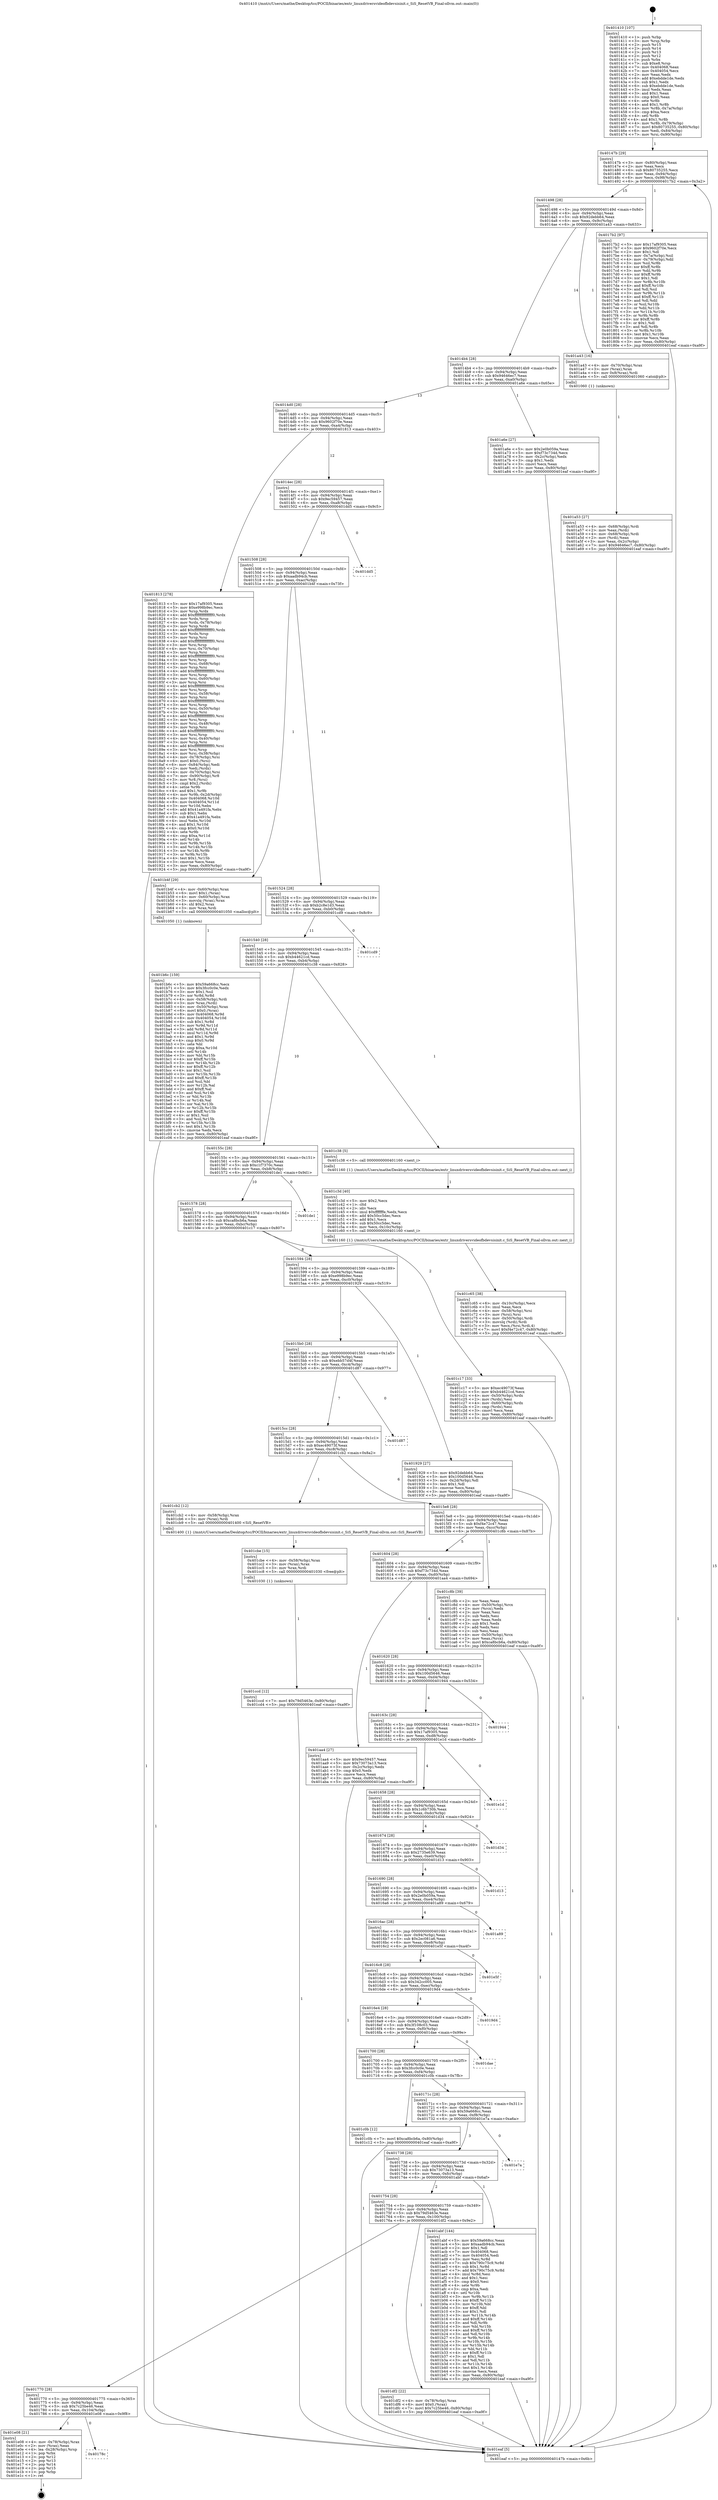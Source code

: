 digraph "0x401410" {
  label = "0x401410 (/mnt/c/Users/mathe/Desktop/tcc/POCII/binaries/extr_linuxdriversvideofbdevsisinit.c_SiS_ResetVB_Final-ollvm.out::main(0))"
  labelloc = "t"
  node[shape=record]

  Entry [label="",width=0.3,height=0.3,shape=circle,fillcolor=black,style=filled]
  "0x40147b" [label="{
     0x40147b [29]\l
     | [instrs]\l
     &nbsp;&nbsp;0x40147b \<+3\>: mov -0x80(%rbp),%eax\l
     &nbsp;&nbsp;0x40147e \<+2\>: mov %eax,%ecx\l
     &nbsp;&nbsp;0x401480 \<+6\>: sub $0x80735255,%ecx\l
     &nbsp;&nbsp;0x401486 \<+6\>: mov %eax,-0x94(%rbp)\l
     &nbsp;&nbsp;0x40148c \<+6\>: mov %ecx,-0x98(%rbp)\l
     &nbsp;&nbsp;0x401492 \<+6\>: je 00000000004017b2 \<main+0x3a2\>\l
  }"]
  "0x4017b2" [label="{
     0x4017b2 [97]\l
     | [instrs]\l
     &nbsp;&nbsp;0x4017b2 \<+5\>: mov $0x17af9305,%eax\l
     &nbsp;&nbsp;0x4017b7 \<+5\>: mov $0x9602f70e,%ecx\l
     &nbsp;&nbsp;0x4017bc \<+2\>: mov $0x1,%dl\l
     &nbsp;&nbsp;0x4017be \<+4\>: mov -0x7a(%rbp),%sil\l
     &nbsp;&nbsp;0x4017c2 \<+4\>: mov -0x79(%rbp),%dil\l
     &nbsp;&nbsp;0x4017c6 \<+3\>: mov %sil,%r8b\l
     &nbsp;&nbsp;0x4017c9 \<+4\>: xor $0xff,%r8b\l
     &nbsp;&nbsp;0x4017cd \<+3\>: mov %dil,%r9b\l
     &nbsp;&nbsp;0x4017d0 \<+4\>: xor $0xff,%r9b\l
     &nbsp;&nbsp;0x4017d4 \<+3\>: xor $0x1,%dl\l
     &nbsp;&nbsp;0x4017d7 \<+3\>: mov %r8b,%r10b\l
     &nbsp;&nbsp;0x4017da \<+4\>: and $0xff,%r10b\l
     &nbsp;&nbsp;0x4017de \<+3\>: and %dl,%sil\l
     &nbsp;&nbsp;0x4017e1 \<+3\>: mov %r9b,%r11b\l
     &nbsp;&nbsp;0x4017e4 \<+4\>: and $0xff,%r11b\l
     &nbsp;&nbsp;0x4017e8 \<+3\>: and %dl,%dil\l
     &nbsp;&nbsp;0x4017eb \<+3\>: or %sil,%r10b\l
     &nbsp;&nbsp;0x4017ee \<+3\>: or %dil,%r11b\l
     &nbsp;&nbsp;0x4017f1 \<+3\>: xor %r11b,%r10b\l
     &nbsp;&nbsp;0x4017f4 \<+3\>: or %r9b,%r8b\l
     &nbsp;&nbsp;0x4017f7 \<+4\>: xor $0xff,%r8b\l
     &nbsp;&nbsp;0x4017fb \<+3\>: or $0x1,%dl\l
     &nbsp;&nbsp;0x4017fe \<+3\>: and %dl,%r8b\l
     &nbsp;&nbsp;0x401801 \<+3\>: or %r8b,%r10b\l
     &nbsp;&nbsp;0x401804 \<+4\>: test $0x1,%r10b\l
     &nbsp;&nbsp;0x401808 \<+3\>: cmovne %ecx,%eax\l
     &nbsp;&nbsp;0x40180b \<+3\>: mov %eax,-0x80(%rbp)\l
     &nbsp;&nbsp;0x40180e \<+5\>: jmp 0000000000401eaf \<main+0xa9f\>\l
  }"]
  "0x401498" [label="{
     0x401498 [28]\l
     | [instrs]\l
     &nbsp;&nbsp;0x401498 \<+5\>: jmp 000000000040149d \<main+0x8d\>\l
     &nbsp;&nbsp;0x40149d \<+6\>: mov -0x94(%rbp),%eax\l
     &nbsp;&nbsp;0x4014a3 \<+5\>: sub $0x92debb64,%eax\l
     &nbsp;&nbsp;0x4014a8 \<+6\>: mov %eax,-0x9c(%rbp)\l
     &nbsp;&nbsp;0x4014ae \<+6\>: je 0000000000401a43 \<main+0x633\>\l
  }"]
  "0x401eaf" [label="{
     0x401eaf [5]\l
     | [instrs]\l
     &nbsp;&nbsp;0x401eaf \<+5\>: jmp 000000000040147b \<main+0x6b\>\l
  }"]
  "0x401410" [label="{
     0x401410 [107]\l
     | [instrs]\l
     &nbsp;&nbsp;0x401410 \<+1\>: push %rbp\l
     &nbsp;&nbsp;0x401411 \<+3\>: mov %rsp,%rbp\l
     &nbsp;&nbsp;0x401414 \<+2\>: push %r15\l
     &nbsp;&nbsp;0x401416 \<+2\>: push %r14\l
     &nbsp;&nbsp;0x401418 \<+2\>: push %r13\l
     &nbsp;&nbsp;0x40141a \<+2\>: push %r12\l
     &nbsp;&nbsp;0x40141c \<+1\>: push %rbx\l
     &nbsp;&nbsp;0x40141d \<+7\>: sub $0xe8,%rsp\l
     &nbsp;&nbsp;0x401424 \<+7\>: mov 0x404068,%eax\l
     &nbsp;&nbsp;0x40142b \<+7\>: mov 0x404054,%ecx\l
     &nbsp;&nbsp;0x401432 \<+2\>: mov %eax,%edx\l
     &nbsp;&nbsp;0x401434 \<+6\>: add $0xebdde1de,%edx\l
     &nbsp;&nbsp;0x40143a \<+3\>: sub $0x1,%edx\l
     &nbsp;&nbsp;0x40143d \<+6\>: sub $0xebdde1de,%edx\l
     &nbsp;&nbsp;0x401443 \<+3\>: imul %edx,%eax\l
     &nbsp;&nbsp;0x401446 \<+3\>: and $0x1,%eax\l
     &nbsp;&nbsp;0x401449 \<+3\>: cmp $0x0,%eax\l
     &nbsp;&nbsp;0x40144c \<+4\>: sete %r8b\l
     &nbsp;&nbsp;0x401450 \<+4\>: and $0x1,%r8b\l
     &nbsp;&nbsp;0x401454 \<+4\>: mov %r8b,-0x7a(%rbp)\l
     &nbsp;&nbsp;0x401458 \<+3\>: cmp $0xa,%ecx\l
     &nbsp;&nbsp;0x40145b \<+4\>: setl %r8b\l
     &nbsp;&nbsp;0x40145f \<+4\>: and $0x1,%r8b\l
     &nbsp;&nbsp;0x401463 \<+4\>: mov %r8b,-0x79(%rbp)\l
     &nbsp;&nbsp;0x401467 \<+7\>: movl $0x80735255,-0x80(%rbp)\l
     &nbsp;&nbsp;0x40146e \<+6\>: mov %edi,-0x84(%rbp)\l
     &nbsp;&nbsp;0x401474 \<+7\>: mov %rsi,-0x90(%rbp)\l
  }"]
  Exit [label="",width=0.3,height=0.3,shape=circle,fillcolor=black,style=filled,peripheries=2]
  "0x401a43" [label="{
     0x401a43 [16]\l
     | [instrs]\l
     &nbsp;&nbsp;0x401a43 \<+4\>: mov -0x70(%rbp),%rax\l
     &nbsp;&nbsp;0x401a47 \<+3\>: mov (%rax),%rax\l
     &nbsp;&nbsp;0x401a4a \<+4\>: mov 0x8(%rax),%rdi\l
     &nbsp;&nbsp;0x401a4e \<+5\>: call 0000000000401060 \<atoi@plt\>\l
     | [calls]\l
     &nbsp;&nbsp;0x401060 \{1\} (unknown)\l
  }"]
  "0x4014b4" [label="{
     0x4014b4 [28]\l
     | [instrs]\l
     &nbsp;&nbsp;0x4014b4 \<+5\>: jmp 00000000004014b9 \<main+0xa9\>\l
     &nbsp;&nbsp;0x4014b9 \<+6\>: mov -0x94(%rbp),%eax\l
     &nbsp;&nbsp;0x4014bf \<+5\>: sub $0x94646ec7,%eax\l
     &nbsp;&nbsp;0x4014c4 \<+6\>: mov %eax,-0xa0(%rbp)\l
     &nbsp;&nbsp;0x4014ca \<+6\>: je 0000000000401a6e \<main+0x65e\>\l
  }"]
  "0x40178c" [label="{
     0x40178c\l
  }", style=dashed]
  "0x401a6e" [label="{
     0x401a6e [27]\l
     | [instrs]\l
     &nbsp;&nbsp;0x401a6e \<+5\>: mov $0x2e0b059a,%eax\l
     &nbsp;&nbsp;0x401a73 \<+5\>: mov $0xf73c734d,%ecx\l
     &nbsp;&nbsp;0x401a78 \<+3\>: mov -0x2c(%rbp),%edx\l
     &nbsp;&nbsp;0x401a7b \<+3\>: cmp $0x1,%edx\l
     &nbsp;&nbsp;0x401a7e \<+3\>: cmovl %ecx,%eax\l
     &nbsp;&nbsp;0x401a81 \<+3\>: mov %eax,-0x80(%rbp)\l
     &nbsp;&nbsp;0x401a84 \<+5\>: jmp 0000000000401eaf \<main+0xa9f\>\l
  }"]
  "0x4014d0" [label="{
     0x4014d0 [28]\l
     | [instrs]\l
     &nbsp;&nbsp;0x4014d0 \<+5\>: jmp 00000000004014d5 \<main+0xc5\>\l
     &nbsp;&nbsp;0x4014d5 \<+6\>: mov -0x94(%rbp),%eax\l
     &nbsp;&nbsp;0x4014db \<+5\>: sub $0x9602f70e,%eax\l
     &nbsp;&nbsp;0x4014e0 \<+6\>: mov %eax,-0xa4(%rbp)\l
     &nbsp;&nbsp;0x4014e6 \<+6\>: je 0000000000401813 \<main+0x403\>\l
  }"]
  "0x401e08" [label="{
     0x401e08 [21]\l
     | [instrs]\l
     &nbsp;&nbsp;0x401e08 \<+4\>: mov -0x78(%rbp),%rax\l
     &nbsp;&nbsp;0x401e0c \<+2\>: mov (%rax),%eax\l
     &nbsp;&nbsp;0x401e0e \<+4\>: lea -0x28(%rbp),%rsp\l
     &nbsp;&nbsp;0x401e12 \<+1\>: pop %rbx\l
     &nbsp;&nbsp;0x401e13 \<+2\>: pop %r12\l
     &nbsp;&nbsp;0x401e15 \<+2\>: pop %r13\l
     &nbsp;&nbsp;0x401e17 \<+2\>: pop %r14\l
     &nbsp;&nbsp;0x401e19 \<+2\>: pop %r15\l
     &nbsp;&nbsp;0x401e1b \<+1\>: pop %rbp\l
     &nbsp;&nbsp;0x401e1c \<+1\>: ret\l
  }"]
  "0x401813" [label="{
     0x401813 [278]\l
     | [instrs]\l
     &nbsp;&nbsp;0x401813 \<+5\>: mov $0x17af9305,%eax\l
     &nbsp;&nbsp;0x401818 \<+5\>: mov $0xe998b9ec,%ecx\l
     &nbsp;&nbsp;0x40181d \<+3\>: mov %rsp,%rdx\l
     &nbsp;&nbsp;0x401820 \<+4\>: add $0xfffffffffffffff0,%rdx\l
     &nbsp;&nbsp;0x401824 \<+3\>: mov %rdx,%rsp\l
     &nbsp;&nbsp;0x401827 \<+4\>: mov %rdx,-0x78(%rbp)\l
     &nbsp;&nbsp;0x40182b \<+3\>: mov %rsp,%rdx\l
     &nbsp;&nbsp;0x40182e \<+4\>: add $0xfffffffffffffff0,%rdx\l
     &nbsp;&nbsp;0x401832 \<+3\>: mov %rdx,%rsp\l
     &nbsp;&nbsp;0x401835 \<+3\>: mov %rsp,%rsi\l
     &nbsp;&nbsp;0x401838 \<+4\>: add $0xfffffffffffffff0,%rsi\l
     &nbsp;&nbsp;0x40183c \<+3\>: mov %rsi,%rsp\l
     &nbsp;&nbsp;0x40183f \<+4\>: mov %rsi,-0x70(%rbp)\l
     &nbsp;&nbsp;0x401843 \<+3\>: mov %rsp,%rsi\l
     &nbsp;&nbsp;0x401846 \<+4\>: add $0xfffffffffffffff0,%rsi\l
     &nbsp;&nbsp;0x40184a \<+3\>: mov %rsi,%rsp\l
     &nbsp;&nbsp;0x40184d \<+4\>: mov %rsi,-0x68(%rbp)\l
     &nbsp;&nbsp;0x401851 \<+3\>: mov %rsp,%rsi\l
     &nbsp;&nbsp;0x401854 \<+4\>: add $0xfffffffffffffff0,%rsi\l
     &nbsp;&nbsp;0x401858 \<+3\>: mov %rsi,%rsp\l
     &nbsp;&nbsp;0x40185b \<+4\>: mov %rsi,-0x60(%rbp)\l
     &nbsp;&nbsp;0x40185f \<+3\>: mov %rsp,%rsi\l
     &nbsp;&nbsp;0x401862 \<+4\>: add $0xfffffffffffffff0,%rsi\l
     &nbsp;&nbsp;0x401866 \<+3\>: mov %rsi,%rsp\l
     &nbsp;&nbsp;0x401869 \<+4\>: mov %rsi,-0x58(%rbp)\l
     &nbsp;&nbsp;0x40186d \<+3\>: mov %rsp,%rsi\l
     &nbsp;&nbsp;0x401870 \<+4\>: add $0xfffffffffffffff0,%rsi\l
     &nbsp;&nbsp;0x401874 \<+3\>: mov %rsi,%rsp\l
     &nbsp;&nbsp;0x401877 \<+4\>: mov %rsi,-0x50(%rbp)\l
     &nbsp;&nbsp;0x40187b \<+3\>: mov %rsp,%rsi\l
     &nbsp;&nbsp;0x40187e \<+4\>: add $0xfffffffffffffff0,%rsi\l
     &nbsp;&nbsp;0x401882 \<+3\>: mov %rsi,%rsp\l
     &nbsp;&nbsp;0x401885 \<+4\>: mov %rsi,-0x48(%rbp)\l
     &nbsp;&nbsp;0x401889 \<+3\>: mov %rsp,%rsi\l
     &nbsp;&nbsp;0x40188c \<+4\>: add $0xfffffffffffffff0,%rsi\l
     &nbsp;&nbsp;0x401890 \<+3\>: mov %rsi,%rsp\l
     &nbsp;&nbsp;0x401893 \<+4\>: mov %rsi,-0x40(%rbp)\l
     &nbsp;&nbsp;0x401897 \<+3\>: mov %rsp,%rsi\l
     &nbsp;&nbsp;0x40189a \<+4\>: add $0xfffffffffffffff0,%rsi\l
     &nbsp;&nbsp;0x40189e \<+3\>: mov %rsi,%rsp\l
     &nbsp;&nbsp;0x4018a1 \<+4\>: mov %rsi,-0x38(%rbp)\l
     &nbsp;&nbsp;0x4018a5 \<+4\>: mov -0x78(%rbp),%rsi\l
     &nbsp;&nbsp;0x4018a9 \<+6\>: movl $0x0,(%rsi)\l
     &nbsp;&nbsp;0x4018af \<+6\>: mov -0x84(%rbp),%edi\l
     &nbsp;&nbsp;0x4018b5 \<+2\>: mov %edi,(%rdx)\l
     &nbsp;&nbsp;0x4018b7 \<+4\>: mov -0x70(%rbp),%rsi\l
     &nbsp;&nbsp;0x4018bb \<+7\>: mov -0x90(%rbp),%r8\l
     &nbsp;&nbsp;0x4018c2 \<+3\>: mov %r8,(%rsi)\l
     &nbsp;&nbsp;0x4018c5 \<+3\>: cmpl $0x2,(%rdx)\l
     &nbsp;&nbsp;0x4018c8 \<+4\>: setne %r9b\l
     &nbsp;&nbsp;0x4018cc \<+4\>: and $0x1,%r9b\l
     &nbsp;&nbsp;0x4018d0 \<+4\>: mov %r9b,-0x2d(%rbp)\l
     &nbsp;&nbsp;0x4018d4 \<+8\>: mov 0x404068,%r10d\l
     &nbsp;&nbsp;0x4018dc \<+8\>: mov 0x404054,%r11d\l
     &nbsp;&nbsp;0x4018e4 \<+3\>: mov %r10d,%ebx\l
     &nbsp;&nbsp;0x4018e7 \<+6\>: add $0x41a491fa,%ebx\l
     &nbsp;&nbsp;0x4018ed \<+3\>: sub $0x1,%ebx\l
     &nbsp;&nbsp;0x4018f0 \<+6\>: sub $0x41a491fa,%ebx\l
     &nbsp;&nbsp;0x4018f6 \<+4\>: imul %ebx,%r10d\l
     &nbsp;&nbsp;0x4018fa \<+4\>: and $0x1,%r10d\l
     &nbsp;&nbsp;0x4018fe \<+4\>: cmp $0x0,%r10d\l
     &nbsp;&nbsp;0x401902 \<+4\>: sete %r9b\l
     &nbsp;&nbsp;0x401906 \<+4\>: cmp $0xa,%r11d\l
     &nbsp;&nbsp;0x40190a \<+4\>: setl %r14b\l
     &nbsp;&nbsp;0x40190e \<+3\>: mov %r9b,%r15b\l
     &nbsp;&nbsp;0x401911 \<+3\>: and %r14b,%r15b\l
     &nbsp;&nbsp;0x401914 \<+3\>: xor %r14b,%r9b\l
     &nbsp;&nbsp;0x401917 \<+3\>: or %r9b,%r15b\l
     &nbsp;&nbsp;0x40191a \<+4\>: test $0x1,%r15b\l
     &nbsp;&nbsp;0x40191e \<+3\>: cmovne %ecx,%eax\l
     &nbsp;&nbsp;0x401921 \<+3\>: mov %eax,-0x80(%rbp)\l
     &nbsp;&nbsp;0x401924 \<+5\>: jmp 0000000000401eaf \<main+0xa9f\>\l
  }"]
  "0x4014ec" [label="{
     0x4014ec [28]\l
     | [instrs]\l
     &nbsp;&nbsp;0x4014ec \<+5\>: jmp 00000000004014f1 \<main+0xe1\>\l
     &nbsp;&nbsp;0x4014f1 \<+6\>: mov -0x94(%rbp),%eax\l
     &nbsp;&nbsp;0x4014f7 \<+5\>: sub $0x9ec59457,%eax\l
     &nbsp;&nbsp;0x4014fc \<+6\>: mov %eax,-0xa8(%rbp)\l
     &nbsp;&nbsp;0x401502 \<+6\>: je 0000000000401dd5 \<main+0x9c5\>\l
  }"]
  "0x401770" [label="{
     0x401770 [28]\l
     | [instrs]\l
     &nbsp;&nbsp;0x401770 \<+5\>: jmp 0000000000401775 \<main+0x365\>\l
     &nbsp;&nbsp;0x401775 \<+6\>: mov -0x94(%rbp),%eax\l
     &nbsp;&nbsp;0x40177b \<+5\>: sub $0x7c25be46,%eax\l
     &nbsp;&nbsp;0x401780 \<+6\>: mov %eax,-0x104(%rbp)\l
     &nbsp;&nbsp;0x401786 \<+6\>: je 0000000000401e08 \<main+0x9f8\>\l
  }"]
  "0x401df2" [label="{
     0x401df2 [22]\l
     | [instrs]\l
     &nbsp;&nbsp;0x401df2 \<+4\>: mov -0x78(%rbp),%rax\l
     &nbsp;&nbsp;0x401df6 \<+6\>: movl $0x0,(%rax)\l
     &nbsp;&nbsp;0x401dfc \<+7\>: movl $0x7c25be46,-0x80(%rbp)\l
     &nbsp;&nbsp;0x401e03 \<+5\>: jmp 0000000000401eaf \<main+0xa9f\>\l
  }"]
  "0x401dd5" [label="{
     0x401dd5\l
  }", style=dashed]
  "0x401508" [label="{
     0x401508 [28]\l
     | [instrs]\l
     &nbsp;&nbsp;0x401508 \<+5\>: jmp 000000000040150d \<main+0xfd\>\l
     &nbsp;&nbsp;0x40150d \<+6\>: mov -0x94(%rbp),%eax\l
     &nbsp;&nbsp;0x401513 \<+5\>: sub $0xaadb94cb,%eax\l
     &nbsp;&nbsp;0x401518 \<+6\>: mov %eax,-0xac(%rbp)\l
     &nbsp;&nbsp;0x40151e \<+6\>: je 0000000000401b4f \<main+0x73f\>\l
  }"]
  "0x401ccd" [label="{
     0x401ccd [12]\l
     | [instrs]\l
     &nbsp;&nbsp;0x401ccd \<+7\>: movl $0x79d5463e,-0x80(%rbp)\l
     &nbsp;&nbsp;0x401cd4 \<+5\>: jmp 0000000000401eaf \<main+0xa9f\>\l
  }"]
  "0x401b4f" [label="{
     0x401b4f [29]\l
     | [instrs]\l
     &nbsp;&nbsp;0x401b4f \<+4\>: mov -0x60(%rbp),%rax\l
     &nbsp;&nbsp;0x401b53 \<+6\>: movl $0x1,(%rax)\l
     &nbsp;&nbsp;0x401b59 \<+4\>: mov -0x60(%rbp),%rax\l
     &nbsp;&nbsp;0x401b5d \<+3\>: movslq (%rax),%rax\l
     &nbsp;&nbsp;0x401b60 \<+4\>: shl $0x2,%rax\l
     &nbsp;&nbsp;0x401b64 \<+3\>: mov %rax,%rdi\l
     &nbsp;&nbsp;0x401b67 \<+5\>: call 0000000000401050 \<malloc@plt\>\l
     | [calls]\l
     &nbsp;&nbsp;0x401050 \{1\} (unknown)\l
  }"]
  "0x401524" [label="{
     0x401524 [28]\l
     | [instrs]\l
     &nbsp;&nbsp;0x401524 \<+5\>: jmp 0000000000401529 \<main+0x119\>\l
     &nbsp;&nbsp;0x401529 \<+6\>: mov -0x94(%rbp),%eax\l
     &nbsp;&nbsp;0x40152f \<+5\>: sub $0xb2c8e1d3,%eax\l
     &nbsp;&nbsp;0x401534 \<+6\>: mov %eax,-0xb0(%rbp)\l
     &nbsp;&nbsp;0x40153a \<+6\>: je 0000000000401cd9 \<main+0x8c9\>\l
  }"]
  "0x401cbe" [label="{
     0x401cbe [15]\l
     | [instrs]\l
     &nbsp;&nbsp;0x401cbe \<+4\>: mov -0x58(%rbp),%rax\l
     &nbsp;&nbsp;0x401cc2 \<+3\>: mov (%rax),%rax\l
     &nbsp;&nbsp;0x401cc5 \<+3\>: mov %rax,%rdi\l
     &nbsp;&nbsp;0x401cc8 \<+5\>: call 0000000000401030 \<free@plt\>\l
     | [calls]\l
     &nbsp;&nbsp;0x401030 \{1\} (unknown)\l
  }"]
  "0x401cd9" [label="{
     0x401cd9\l
  }", style=dashed]
  "0x401540" [label="{
     0x401540 [28]\l
     | [instrs]\l
     &nbsp;&nbsp;0x401540 \<+5\>: jmp 0000000000401545 \<main+0x135\>\l
     &nbsp;&nbsp;0x401545 \<+6\>: mov -0x94(%rbp),%eax\l
     &nbsp;&nbsp;0x40154b \<+5\>: sub $0xb44621cd,%eax\l
     &nbsp;&nbsp;0x401550 \<+6\>: mov %eax,-0xb4(%rbp)\l
     &nbsp;&nbsp;0x401556 \<+6\>: je 0000000000401c38 \<main+0x828\>\l
  }"]
  "0x401c65" [label="{
     0x401c65 [38]\l
     | [instrs]\l
     &nbsp;&nbsp;0x401c65 \<+6\>: mov -0x10c(%rbp),%ecx\l
     &nbsp;&nbsp;0x401c6b \<+3\>: imul %eax,%ecx\l
     &nbsp;&nbsp;0x401c6e \<+4\>: mov -0x58(%rbp),%rsi\l
     &nbsp;&nbsp;0x401c72 \<+3\>: mov (%rsi),%rsi\l
     &nbsp;&nbsp;0x401c75 \<+4\>: mov -0x50(%rbp),%rdi\l
     &nbsp;&nbsp;0x401c79 \<+3\>: movslq (%rdi),%rdi\l
     &nbsp;&nbsp;0x401c7c \<+3\>: mov %ecx,(%rsi,%rdi,4)\l
     &nbsp;&nbsp;0x401c7f \<+7\>: movl $0xf4e72c47,-0x80(%rbp)\l
     &nbsp;&nbsp;0x401c86 \<+5\>: jmp 0000000000401eaf \<main+0xa9f\>\l
  }"]
  "0x401c38" [label="{
     0x401c38 [5]\l
     | [instrs]\l
     &nbsp;&nbsp;0x401c38 \<+5\>: call 0000000000401160 \<next_i\>\l
     | [calls]\l
     &nbsp;&nbsp;0x401160 \{1\} (/mnt/c/Users/mathe/Desktop/tcc/POCII/binaries/extr_linuxdriversvideofbdevsisinit.c_SiS_ResetVB_Final-ollvm.out::next_i)\l
  }"]
  "0x40155c" [label="{
     0x40155c [28]\l
     | [instrs]\l
     &nbsp;&nbsp;0x40155c \<+5\>: jmp 0000000000401561 \<main+0x151\>\l
     &nbsp;&nbsp;0x401561 \<+6\>: mov -0x94(%rbp),%eax\l
     &nbsp;&nbsp;0x401567 \<+5\>: sub $0xc1f7370c,%eax\l
     &nbsp;&nbsp;0x40156c \<+6\>: mov %eax,-0xb8(%rbp)\l
     &nbsp;&nbsp;0x401572 \<+6\>: je 0000000000401de1 \<main+0x9d1\>\l
  }"]
  "0x401c3d" [label="{
     0x401c3d [40]\l
     | [instrs]\l
     &nbsp;&nbsp;0x401c3d \<+5\>: mov $0x2,%ecx\l
     &nbsp;&nbsp;0x401c42 \<+1\>: cltd\l
     &nbsp;&nbsp;0x401c43 \<+2\>: idiv %ecx\l
     &nbsp;&nbsp;0x401c45 \<+6\>: imul $0xfffffffe,%edx,%ecx\l
     &nbsp;&nbsp;0x401c4b \<+6\>: add $0x50cc5dec,%ecx\l
     &nbsp;&nbsp;0x401c51 \<+3\>: add $0x1,%ecx\l
     &nbsp;&nbsp;0x401c54 \<+6\>: sub $0x50cc5dec,%ecx\l
     &nbsp;&nbsp;0x401c5a \<+6\>: mov %ecx,-0x10c(%rbp)\l
     &nbsp;&nbsp;0x401c60 \<+5\>: call 0000000000401160 \<next_i\>\l
     | [calls]\l
     &nbsp;&nbsp;0x401160 \{1\} (/mnt/c/Users/mathe/Desktop/tcc/POCII/binaries/extr_linuxdriversvideofbdevsisinit.c_SiS_ResetVB_Final-ollvm.out::next_i)\l
  }"]
  "0x401de1" [label="{
     0x401de1\l
  }", style=dashed]
  "0x401578" [label="{
     0x401578 [28]\l
     | [instrs]\l
     &nbsp;&nbsp;0x401578 \<+5\>: jmp 000000000040157d \<main+0x16d\>\l
     &nbsp;&nbsp;0x40157d \<+6\>: mov -0x94(%rbp),%eax\l
     &nbsp;&nbsp;0x401583 \<+5\>: sub $0xca8bcb6a,%eax\l
     &nbsp;&nbsp;0x401588 \<+6\>: mov %eax,-0xbc(%rbp)\l
     &nbsp;&nbsp;0x40158e \<+6\>: je 0000000000401c17 \<main+0x807\>\l
  }"]
  "0x401b6c" [label="{
     0x401b6c [159]\l
     | [instrs]\l
     &nbsp;&nbsp;0x401b6c \<+5\>: mov $0x59a668cc,%ecx\l
     &nbsp;&nbsp;0x401b71 \<+5\>: mov $0x3fcc0c0e,%edx\l
     &nbsp;&nbsp;0x401b76 \<+3\>: mov $0x1,%sil\l
     &nbsp;&nbsp;0x401b79 \<+3\>: xor %r8d,%r8d\l
     &nbsp;&nbsp;0x401b7c \<+4\>: mov -0x58(%rbp),%rdi\l
     &nbsp;&nbsp;0x401b80 \<+3\>: mov %rax,(%rdi)\l
     &nbsp;&nbsp;0x401b83 \<+4\>: mov -0x50(%rbp),%rax\l
     &nbsp;&nbsp;0x401b87 \<+6\>: movl $0x0,(%rax)\l
     &nbsp;&nbsp;0x401b8d \<+8\>: mov 0x404068,%r9d\l
     &nbsp;&nbsp;0x401b95 \<+8\>: mov 0x404054,%r10d\l
     &nbsp;&nbsp;0x401b9d \<+4\>: sub $0x1,%r8d\l
     &nbsp;&nbsp;0x401ba1 \<+3\>: mov %r9d,%r11d\l
     &nbsp;&nbsp;0x401ba4 \<+3\>: add %r8d,%r11d\l
     &nbsp;&nbsp;0x401ba7 \<+4\>: imul %r11d,%r9d\l
     &nbsp;&nbsp;0x401bab \<+4\>: and $0x1,%r9d\l
     &nbsp;&nbsp;0x401baf \<+4\>: cmp $0x0,%r9d\l
     &nbsp;&nbsp;0x401bb3 \<+3\>: sete %bl\l
     &nbsp;&nbsp;0x401bb6 \<+4\>: cmp $0xa,%r10d\l
     &nbsp;&nbsp;0x401bba \<+4\>: setl %r14b\l
     &nbsp;&nbsp;0x401bbe \<+3\>: mov %bl,%r15b\l
     &nbsp;&nbsp;0x401bc1 \<+4\>: xor $0xff,%r15b\l
     &nbsp;&nbsp;0x401bc5 \<+3\>: mov %r14b,%r12b\l
     &nbsp;&nbsp;0x401bc8 \<+4\>: xor $0xff,%r12b\l
     &nbsp;&nbsp;0x401bcc \<+4\>: xor $0x1,%sil\l
     &nbsp;&nbsp;0x401bd0 \<+3\>: mov %r15b,%r13b\l
     &nbsp;&nbsp;0x401bd3 \<+4\>: and $0xff,%r13b\l
     &nbsp;&nbsp;0x401bd7 \<+3\>: and %sil,%bl\l
     &nbsp;&nbsp;0x401bda \<+3\>: mov %r12b,%al\l
     &nbsp;&nbsp;0x401bdd \<+2\>: and $0xff,%al\l
     &nbsp;&nbsp;0x401bdf \<+3\>: and %sil,%r14b\l
     &nbsp;&nbsp;0x401be2 \<+3\>: or %bl,%r13b\l
     &nbsp;&nbsp;0x401be5 \<+3\>: or %r14b,%al\l
     &nbsp;&nbsp;0x401be8 \<+3\>: xor %al,%r13b\l
     &nbsp;&nbsp;0x401beb \<+3\>: or %r12b,%r15b\l
     &nbsp;&nbsp;0x401bee \<+4\>: xor $0xff,%r15b\l
     &nbsp;&nbsp;0x401bf2 \<+4\>: or $0x1,%sil\l
     &nbsp;&nbsp;0x401bf6 \<+3\>: and %sil,%r15b\l
     &nbsp;&nbsp;0x401bf9 \<+3\>: or %r15b,%r13b\l
     &nbsp;&nbsp;0x401bfc \<+4\>: test $0x1,%r13b\l
     &nbsp;&nbsp;0x401c00 \<+3\>: cmovne %edx,%ecx\l
     &nbsp;&nbsp;0x401c03 \<+3\>: mov %ecx,-0x80(%rbp)\l
     &nbsp;&nbsp;0x401c06 \<+5\>: jmp 0000000000401eaf \<main+0xa9f\>\l
  }"]
  "0x401c17" [label="{
     0x401c17 [33]\l
     | [instrs]\l
     &nbsp;&nbsp;0x401c17 \<+5\>: mov $0xec49073f,%eax\l
     &nbsp;&nbsp;0x401c1c \<+5\>: mov $0xb44621cd,%ecx\l
     &nbsp;&nbsp;0x401c21 \<+4\>: mov -0x50(%rbp),%rdx\l
     &nbsp;&nbsp;0x401c25 \<+2\>: mov (%rdx),%esi\l
     &nbsp;&nbsp;0x401c27 \<+4\>: mov -0x60(%rbp),%rdx\l
     &nbsp;&nbsp;0x401c2b \<+2\>: cmp (%rdx),%esi\l
     &nbsp;&nbsp;0x401c2d \<+3\>: cmovl %ecx,%eax\l
     &nbsp;&nbsp;0x401c30 \<+3\>: mov %eax,-0x80(%rbp)\l
     &nbsp;&nbsp;0x401c33 \<+5\>: jmp 0000000000401eaf \<main+0xa9f\>\l
  }"]
  "0x401594" [label="{
     0x401594 [28]\l
     | [instrs]\l
     &nbsp;&nbsp;0x401594 \<+5\>: jmp 0000000000401599 \<main+0x189\>\l
     &nbsp;&nbsp;0x401599 \<+6\>: mov -0x94(%rbp),%eax\l
     &nbsp;&nbsp;0x40159f \<+5\>: sub $0xe998b9ec,%eax\l
     &nbsp;&nbsp;0x4015a4 \<+6\>: mov %eax,-0xc0(%rbp)\l
     &nbsp;&nbsp;0x4015aa \<+6\>: je 0000000000401929 \<main+0x519\>\l
  }"]
  "0x401754" [label="{
     0x401754 [28]\l
     | [instrs]\l
     &nbsp;&nbsp;0x401754 \<+5\>: jmp 0000000000401759 \<main+0x349\>\l
     &nbsp;&nbsp;0x401759 \<+6\>: mov -0x94(%rbp),%eax\l
     &nbsp;&nbsp;0x40175f \<+5\>: sub $0x79d5463e,%eax\l
     &nbsp;&nbsp;0x401764 \<+6\>: mov %eax,-0x100(%rbp)\l
     &nbsp;&nbsp;0x40176a \<+6\>: je 0000000000401df2 \<main+0x9e2\>\l
  }"]
  "0x401929" [label="{
     0x401929 [27]\l
     | [instrs]\l
     &nbsp;&nbsp;0x401929 \<+5\>: mov $0x92debb64,%eax\l
     &nbsp;&nbsp;0x40192e \<+5\>: mov $0x100d5646,%ecx\l
     &nbsp;&nbsp;0x401933 \<+3\>: mov -0x2d(%rbp),%dl\l
     &nbsp;&nbsp;0x401936 \<+3\>: test $0x1,%dl\l
     &nbsp;&nbsp;0x401939 \<+3\>: cmovne %ecx,%eax\l
     &nbsp;&nbsp;0x40193c \<+3\>: mov %eax,-0x80(%rbp)\l
     &nbsp;&nbsp;0x40193f \<+5\>: jmp 0000000000401eaf \<main+0xa9f\>\l
  }"]
  "0x4015b0" [label="{
     0x4015b0 [28]\l
     | [instrs]\l
     &nbsp;&nbsp;0x4015b0 \<+5\>: jmp 00000000004015b5 \<main+0x1a5\>\l
     &nbsp;&nbsp;0x4015b5 \<+6\>: mov -0x94(%rbp),%eax\l
     &nbsp;&nbsp;0x4015bb \<+5\>: sub $0xebb57d4f,%eax\l
     &nbsp;&nbsp;0x4015c0 \<+6\>: mov %eax,-0xc4(%rbp)\l
     &nbsp;&nbsp;0x4015c6 \<+6\>: je 0000000000401d87 \<main+0x977\>\l
  }"]
  "0x401a53" [label="{
     0x401a53 [27]\l
     | [instrs]\l
     &nbsp;&nbsp;0x401a53 \<+4\>: mov -0x68(%rbp),%rdi\l
     &nbsp;&nbsp;0x401a57 \<+2\>: mov %eax,(%rdi)\l
     &nbsp;&nbsp;0x401a59 \<+4\>: mov -0x68(%rbp),%rdi\l
     &nbsp;&nbsp;0x401a5d \<+2\>: mov (%rdi),%eax\l
     &nbsp;&nbsp;0x401a5f \<+3\>: mov %eax,-0x2c(%rbp)\l
     &nbsp;&nbsp;0x401a62 \<+7\>: movl $0x94646ec7,-0x80(%rbp)\l
     &nbsp;&nbsp;0x401a69 \<+5\>: jmp 0000000000401eaf \<main+0xa9f\>\l
  }"]
  "0x401abf" [label="{
     0x401abf [144]\l
     | [instrs]\l
     &nbsp;&nbsp;0x401abf \<+5\>: mov $0x59a668cc,%eax\l
     &nbsp;&nbsp;0x401ac4 \<+5\>: mov $0xaadb94cb,%ecx\l
     &nbsp;&nbsp;0x401ac9 \<+2\>: mov $0x1,%dl\l
     &nbsp;&nbsp;0x401acb \<+7\>: mov 0x404068,%esi\l
     &nbsp;&nbsp;0x401ad2 \<+7\>: mov 0x404054,%edi\l
     &nbsp;&nbsp;0x401ad9 \<+3\>: mov %esi,%r8d\l
     &nbsp;&nbsp;0x401adc \<+7\>: sub $0x790c75c9,%r8d\l
     &nbsp;&nbsp;0x401ae3 \<+4\>: sub $0x1,%r8d\l
     &nbsp;&nbsp;0x401ae7 \<+7\>: add $0x790c75c9,%r8d\l
     &nbsp;&nbsp;0x401aee \<+4\>: imul %r8d,%esi\l
     &nbsp;&nbsp;0x401af2 \<+3\>: and $0x1,%esi\l
     &nbsp;&nbsp;0x401af5 \<+3\>: cmp $0x0,%esi\l
     &nbsp;&nbsp;0x401af8 \<+4\>: sete %r9b\l
     &nbsp;&nbsp;0x401afc \<+3\>: cmp $0xa,%edi\l
     &nbsp;&nbsp;0x401aff \<+4\>: setl %r10b\l
     &nbsp;&nbsp;0x401b03 \<+3\>: mov %r9b,%r11b\l
     &nbsp;&nbsp;0x401b06 \<+4\>: xor $0xff,%r11b\l
     &nbsp;&nbsp;0x401b0a \<+3\>: mov %r10b,%bl\l
     &nbsp;&nbsp;0x401b0d \<+3\>: xor $0xff,%bl\l
     &nbsp;&nbsp;0x401b10 \<+3\>: xor $0x1,%dl\l
     &nbsp;&nbsp;0x401b13 \<+3\>: mov %r11b,%r14b\l
     &nbsp;&nbsp;0x401b16 \<+4\>: and $0xff,%r14b\l
     &nbsp;&nbsp;0x401b1a \<+3\>: and %dl,%r9b\l
     &nbsp;&nbsp;0x401b1d \<+3\>: mov %bl,%r15b\l
     &nbsp;&nbsp;0x401b20 \<+4\>: and $0xff,%r15b\l
     &nbsp;&nbsp;0x401b24 \<+3\>: and %dl,%r10b\l
     &nbsp;&nbsp;0x401b27 \<+3\>: or %r9b,%r14b\l
     &nbsp;&nbsp;0x401b2a \<+3\>: or %r10b,%r15b\l
     &nbsp;&nbsp;0x401b2d \<+3\>: xor %r15b,%r14b\l
     &nbsp;&nbsp;0x401b30 \<+3\>: or %bl,%r11b\l
     &nbsp;&nbsp;0x401b33 \<+4\>: xor $0xff,%r11b\l
     &nbsp;&nbsp;0x401b37 \<+3\>: or $0x1,%dl\l
     &nbsp;&nbsp;0x401b3a \<+3\>: and %dl,%r11b\l
     &nbsp;&nbsp;0x401b3d \<+3\>: or %r11b,%r14b\l
     &nbsp;&nbsp;0x401b40 \<+4\>: test $0x1,%r14b\l
     &nbsp;&nbsp;0x401b44 \<+3\>: cmovne %ecx,%eax\l
     &nbsp;&nbsp;0x401b47 \<+3\>: mov %eax,-0x80(%rbp)\l
     &nbsp;&nbsp;0x401b4a \<+5\>: jmp 0000000000401eaf \<main+0xa9f\>\l
  }"]
  "0x401d87" [label="{
     0x401d87\l
  }", style=dashed]
  "0x4015cc" [label="{
     0x4015cc [28]\l
     | [instrs]\l
     &nbsp;&nbsp;0x4015cc \<+5\>: jmp 00000000004015d1 \<main+0x1c1\>\l
     &nbsp;&nbsp;0x4015d1 \<+6\>: mov -0x94(%rbp),%eax\l
     &nbsp;&nbsp;0x4015d7 \<+5\>: sub $0xec49073f,%eax\l
     &nbsp;&nbsp;0x4015dc \<+6\>: mov %eax,-0xc8(%rbp)\l
     &nbsp;&nbsp;0x4015e2 \<+6\>: je 0000000000401cb2 \<main+0x8a2\>\l
  }"]
  "0x401738" [label="{
     0x401738 [28]\l
     | [instrs]\l
     &nbsp;&nbsp;0x401738 \<+5\>: jmp 000000000040173d \<main+0x32d\>\l
     &nbsp;&nbsp;0x40173d \<+6\>: mov -0x94(%rbp),%eax\l
     &nbsp;&nbsp;0x401743 \<+5\>: sub $0x73073a13,%eax\l
     &nbsp;&nbsp;0x401748 \<+6\>: mov %eax,-0xfc(%rbp)\l
     &nbsp;&nbsp;0x40174e \<+6\>: je 0000000000401abf \<main+0x6af\>\l
  }"]
  "0x401cb2" [label="{
     0x401cb2 [12]\l
     | [instrs]\l
     &nbsp;&nbsp;0x401cb2 \<+4\>: mov -0x58(%rbp),%rax\l
     &nbsp;&nbsp;0x401cb6 \<+3\>: mov (%rax),%rdi\l
     &nbsp;&nbsp;0x401cb9 \<+5\>: call 0000000000401400 \<SiS_ResetVB\>\l
     | [calls]\l
     &nbsp;&nbsp;0x401400 \{1\} (/mnt/c/Users/mathe/Desktop/tcc/POCII/binaries/extr_linuxdriversvideofbdevsisinit.c_SiS_ResetVB_Final-ollvm.out::SiS_ResetVB)\l
  }"]
  "0x4015e8" [label="{
     0x4015e8 [28]\l
     | [instrs]\l
     &nbsp;&nbsp;0x4015e8 \<+5\>: jmp 00000000004015ed \<main+0x1dd\>\l
     &nbsp;&nbsp;0x4015ed \<+6\>: mov -0x94(%rbp),%eax\l
     &nbsp;&nbsp;0x4015f3 \<+5\>: sub $0xf4e72c47,%eax\l
     &nbsp;&nbsp;0x4015f8 \<+6\>: mov %eax,-0xcc(%rbp)\l
     &nbsp;&nbsp;0x4015fe \<+6\>: je 0000000000401c8b \<main+0x87b\>\l
  }"]
  "0x401e7a" [label="{
     0x401e7a\l
  }", style=dashed]
  "0x401c8b" [label="{
     0x401c8b [39]\l
     | [instrs]\l
     &nbsp;&nbsp;0x401c8b \<+2\>: xor %eax,%eax\l
     &nbsp;&nbsp;0x401c8d \<+4\>: mov -0x50(%rbp),%rcx\l
     &nbsp;&nbsp;0x401c91 \<+2\>: mov (%rcx),%edx\l
     &nbsp;&nbsp;0x401c93 \<+2\>: mov %eax,%esi\l
     &nbsp;&nbsp;0x401c95 \<+2\>: sub %edx,%esi\l
     &nbsp;&nbsp;0x401c97 \<+2\>: mov %eax,%edx\l
     &nbsp;&nbsp;0x401c99 \<+3\>: sub $0x1,%edx\l
     &nbsp;&nbsp;0x401c9c \<+2\>: add %edx,%esi\l
     &nbsp;&nbsp;0x401c9e \<+2\>: sub %esi,%eax\l
     &nbsp;&nbsp;0x401ca0 \<+4\>: mov -0x50(%rbp),%rcx\l
     &nbsp;&nbsp;0x401ca4 \<+2\>: mov %eax,(%rcx)\l
     &nbsp;&nbsp;0x401ca6 \<+7\>: movl $0xca8bcb6a,-0x80(%rbp)\l
     &nbsp;&nbsp;0x401cad \<+5\>: jmp 0000000000401eaf \<main+0xa9f\>\l
  }"]
  "0x401604" [label="{
     0x401604 [28]\l
     | [instrs]\l
     &nbsp;&nbsp;0x401604 \<+5\>: jmp 0000000000401609 \<main+0x1f9\>\l
     &nbsp;&nbsp;0x401609 \<+6\>: mov -0x94(%rbp),%eax\l
     &nbsp;&nbsp;0x40160f \<+5\>: sub $0xf73c734d,%eax\l
     &nbsp;&nbsp;0x401614 \<+6\>: mov %eax,-0xd0(%rbp)\l
     &nbsp;&nbsp;0x40161a \<+6\>: je 0000000000401aa4 \<main+0x694\>\l
  }"]
  "0x40171c" [label="{
     0x40171c [28]\l
     | [instrs]\l
     &nbsp;&nbsp;0x40171c \<+5\>: jmp 0000000000401721 \<main+0x311\>\l
     &nbsp;&nbsp;0x401721 \<+6\>: mov -0x94(%rbp),%eax\l
     &nbsp;&nbsp;0x401727 \<+5\>: sub $0x59a668cc,%eax\l
     &nbsp;&nbsp;0x40172c \<+6\>: mov %eax,-0xf8(%rbp)\l
     &nbsp;&nbsp;0x401732 \<+6\>: je 0000000000401e7a \<main+0xa6a\>\l
  }"]
  "0x401aa4" [label="{
     0x401aa4 [27]\l
     | [instrs]\l
     &nbsp;&nbsp;0x401aa4 \<+5\>: mov $0x9ec59457,%eax\l
     &nbsp;&nbsp;0x401aa9 \<+5\>: mov $0x73073a13,%ecx\l
     &nbsp;&nbsp;0x401aae \<+3\>: mov -0x2c(%rbp),%edx\l
     &nbsp;&nbsp;0x401ab1 \<+3\>: cmp $0x0,%edx\l
     &nbsp;&nbsp;0x401ab4 \<+3\>: cmove %ecx,%eax\l
     &nbsp;&nbsp;0x401ab7 \<+3\>: mov %eax,-0x80(%rbp)\l
     &nbsp;&nbsp;0x401aba \<+5\>: jmp 0000000000401eaf \<main+0xa9f\>\l
  }"]
  "0x401620" [label="{
     0x401620 [28]\l
     | [instrs]\l
     &nbsp;&nbsp;0x401620 \<+5\>: jmp 0000000000401625 \<main+0x215\>\l
     &nbsp;&nbsp;0x401625 \<+6\>: mov -0x94(%rbp),%eax\l
     &nbsp;&nbsp;0x40162b \<+5\>: sub $0x100d5646,%eax\l
     &nbsp;&nbsp;0x401630 \<+6\>: mov %eax,-0xd4(%rbp)\l
     &nbsp;&nbsp;0x401636 \<+6\>: je 0000000000401944 \<main+0x534\>\l
  }"]
  "0x401c0b" [label="{
     0x401c0b [12]\l
     | [instrs]\l
     &nbsp;&nbsp;0x401c0b \<+7\>: movl $0xca8bcb6a,-0x80(%rbp)\l
     &nbsp;&nbsp;0x401c12 \<+5\>: jmp 0000000000401eaf \<main+0xa9f\>\l
  }"]
  "0x401944" [label="{
     0x401944\l
  }", style=dashed]
  "0x40163c" [label="{
     0x40163c [28]\l
     | [instrs]\l
     &nbsp;&nbsp;0x40163c \<+5\>: jmp 0000000000401641 \<main+0x231\>\l
     &nbsp;&nbsp;0x401641 \<+6\>: mov -0x94(%rbp),%eax\l
     &nbsp;&nbsp;0x401647 \<+5\>: sub $0x17af9305,%eax\l
     &nbsp;&nbsp;0x40164c \<+6\>: mov %eax,-0xd8(%rbp)\l
     &nbsp;&nbsp;0x401652 \<+6\>: je 0000000000401e1d \<main+0xa0d\>\l
  }"]
  "0x401700" [label="{
     0x401700 [28]\l
     | [instrs]\l
     &nbsp;&nbsp;0x401700 \<+5\>: jmp 0000000000401705 \<main+0x2f5\>\l
     &nbsp;&nbsp;0x401705 \<+6\>: mov -0x94(%rbp),%eax\l
     &nbsp;&nbsp;0x40170b \<+5\>: sub $0x3fcc0c0e,%eax\l
     &nbsp;&nbsp;0x401710 \<+6\>: mov %eax,-0xf4(%rbp)\l
     &nbsp;&nbsp;0x401716 \<+6\>: je 0000000000401c0b \<main+0x7fb\>\l
  }"]
  "0x401e1d" [label="{
     0x401e1d\l
  }", style=dashed]
  "0x401658" [label="{
     0x401658 [28]\l
     | [instrs]\l
     &nbsp;&nbsp;0x401658 \<+5\>: jmp 000000000040165d \<main+0x24d\>\l
     &nbsp;&nbsp;0x40165d \<+6\>: mov -0x94(%rbp),%eax\l
     &nbsp;&nbsp;0x401663 \<+5\>: sub $0x1c6b730b,%eax\l
     &nbsp;&nbsp;0x401668 \<+6\>: mov %eax,-0xdc(%rbp)\l
     &nbsp;&nbsp;0x40166e \<+6\>: je 0000000000401d34 \<main+0x924\>\l
  }"]
  "0x401dae" [label="{
     0x401dae\l
  }", style=dashed]
  "0x401d34" [label="{
     0x401d34\l
  }", style=dashed]
  "0x401674" [label="{
     0x401674 [28]\l
     | [instrs]\l
     &nbsp;&nbsp;0x401674 \<+5\>: jmp 0000000000401679 \<main+0x269\>\l
     &nbsp;&nbsp;0x401679 \<+6\>: mov -0x94(%rbp),%eax\l
     &nbsp;&nbsp;0x40167f \<+5\>: sub $0x2735e639,%eax\l
     &nbsp;&nbsp;0x401684 \<+6\>: mov %eax,-0xe0(%rbp)\l
     &nbsp;&nbsp;0x40168a \<+6\>: je 0000000000401d13 \<main+0x903\>\l
  }"]
  "0x4016e4" [label="{
     0x4016e4 [28]\l
     | [instrs]\l
     &nbsp;&nbsp;0x4016e4 \<+5\>: jmp 00000000004016e9 \<main+0x2d9\>\l
     &nbsp;&nbsp;0x4016e9 \<+6\>: mov -0x94(%rbp),%eax\l
     &nbsp;&nbsp;0x4016ef \<+5\>: sub $0x3f108c03,%eax\l
     &nbsp;&nbsp;0x4016f4 \<+6\>: mov %eax,-0xf0(%rbp)\l
     &nbsp;&nbsp;0x4016fa \<+6\>: je 0000000000401dae \<main+0x99e\>\l
  }"]
  "0x401d13" [label="{
     0x401d13\l
  }", style=dashed]
  "0x401690" [label="{
     0x401690 [28]\l
     | [instrs]\l
     &nbsp;&nbsp;0x401690 \<+5\>: jmp 0000000000401695 \<main+0x285\>\l
     &nbsp;&nbsp;0x401695 \<+6\>: mov -0x94(%rbp),%eax\l
     &nbsp;&nbsp;0x40169b \<+5\>: sub $0x2e0b059a,%eax\l
     &nbsp;&nbsp;0x4016a0 \<+6\>: mov %eax,-0xe4(%rbp)\l
     &nbsp;&nbsp;0x4016a6 \<+6\>: je 0000000000401a89 \<main+0x679\>\l
  }"]
  "0x4019d4" [label="{
     0x4019d4\l
  }", style=dashed]
  "0x401a89" [label="{
     0x401a89\l
  }", style=dashed]
  "0x4016ac" [label="{
     0x4016ac [28]\l
     | [instrs]\l
     &nbsp;&nbsp;0x4016ac \<+5\>: jmp 00000000004016b1 \<main+0x2a1\>\l
     &nbsp;&nbsp;0x4016b1 \<+6\>: mov -0x94(%rbp),%eax\l
     &nbsp;&nbsp;0x4016b7 \<+5\>: sub $0x2ec081a6,%eax\l
     &nbsp;&nbsp;0x4016bc \<+6\>: mov %eax,-0xe8(%rbp)\l
     &nbsp;&nbsp;0x4016c2 \<+6\>: je 0000000000401e5f \<main+0xa4f\>\l
  }"]
  "0x4016c8" [label="{
     0x4016c8 [28]\l
     | [instrs]\l
     &nbsp;&nbsp;0x4016c8 \<+5\>: jmp 00000000004016cd \<main+0x2bd\>\l
     &nbsp;&nbsp;0x4016cd \<+6\>: mov -0x94(%rbp),%eax\l
     &nbsp;&nbsp;0x4016d3 \<+5\>: sub $0x342cc005,%eax\l
     &nbsp;&nbsp;0x4016d8 \<+6\>: mov %eax,-0xec(%rbp)\l
     &nbsp;&nbsp;0x4016de \<+6\>: je 00000000004019d4 \<main+0x5c4\>\l
  }"]
  "0x401e5f" [label="{
     0x401e5f\l
  }", style=dashed]
  Entry -> "0x401410" [label=" 1"]
  "0x40147b" -> "0x4017b2" [label=" 1"]
  "0x40147b" -> "0x401498" [label=" 15"]
  "0x4017b2" -> "0x401eaf" [label=" 1"]
  "0x401410" -> "0x40147b" [label=" 1"]
  "0x401eaf" -> "0x40147b" [label=" 15"]
  "0x401e08" -> Exit [label=" 1"]
  "0x401498" -> "0x401a43" [label=" 1"]
  "0x401498" -> "0x4014b4" [label=" 14"]
  "0x401770" -> "0x40178c" [label=" 0"]
  "0x4014b4" -> "0x401a6e" [label=" 1"]
  "0x4014b4" -> "0x4014d0" [label=" 13"]
  "0x401770" -> "0x401e08" [label=" 1"]
  "0x4014d0" -> "0x401813" [label=" 1"]
  "0x4014d0" -> "0x4014ec" [label=" 12"]
  "0x401df2" -> "0x401eaf" [label=" 1"]
  "0x401813" -> "0x401eaf" [label=" 1"]
  "0x401754" -> "0x401770" [label=" 1"]
  "0x4014ec" -> "0x401dd5" [label=" 0"]
  "0x4014ec" -> "0x401508" [label=" 12"]
  "0x401754" -> "0x401df2" [label=" 1"]
  "0x401508" -> "0x401b4f" [label=" 1"]
  "0x401508" -> "0x401524" [label=" 11"]
  "0x401ccd" -> "0x401eaf" [label=" 1"]
  "0x401524" -> "0x401cd9" [label=" 0"]
  "0x401524" -> "0x401540" [label=" 11"]
  "0x401cbe" -> "0x401ccd" [label=" 1"]
  "0x401540" -> "0x401c38" [label=" 1"]
  "0x401540" -> "0x40155c" [label=" 10"]
  "0x401cb2" -> "0x401cbe" [label=" 1"]
  "0x40155c" -> "0x401de1" [label=" 0"]
  "0x40155c" -> "0x401578" [label=" 10"]
  "0x401c8b" -> "0x401eaf" [label=" 1"]
  "0x401578" -> "0x401c17" [label=" 2"]
  "0x401578" -> "0x401594" [label=" 8"]
  "0x401c65" -> "0x401eaf" [label=" 1"]
  "0x401594" -> "0x401929" [label=" 1"]
  "0x401594" -> "0x4015b0" [label=" 7"]
  "0x401929" -> "0x401eaf" [label=" 1"]
  "0x401a43" -> "0x401a53" [label=" 1"]
  "0x401a53" -> "0x401eaf" [label=" 1"]
  "0x401a6e" -> "0x401eaf" [label=" 1"]
  "0x401c3d" -> "0x401c65" [label=" 1"]
  "0x4015b0" -> "0x401d87" [label=" 0"]
  "0x4015b0" -> "0x4015cc" [label=" 7"]
  "0x401c38" -> "0x401c3d" [label=" 1"]
  "0x4015cc" -> "0x401cb2" [label=" 1"]
  "0x4015cc" -> "0x4015e8" [label=" 6"]
  "0x401c0b" -> "0x401eaf" [label=" 1"]
  "0x4015e8" -> "0x401c8b" [label=" 1"]
  "0x4015e8" -> "0x401604" [label=" 5"]
  "0x401b6c" -> "0x401eaf" [label=" 1"]
  "0x401604" -> "0x401aa4" [label=" 1"]
  "0x401604" -> "0x401620" [label=" 4"]
  "0x401aa4" -> "0x401eaf" [label=" 1"]
  "0x401abf" -> "0x401eaf" [label=" 1"]
  "0x401620" -> "0x401944" [label=" 0"]
  "0x401620" -> "0x40163c" [label=" 4"]
  "0x401738" -> "0x401754" [label=" 2"]
  "0x40163c" -> "0x401e1d" [label=" 0"]
  "0x40163c" -> "0x401658" [label=" 4"]
  "0x401c17" -> "0x401eaf" [label=" 2"]
  "0x401658" -> "0x401d34" [label=" 0"]
  "0x401658" -> "0x401674" [label=" 4"]
  "0x40171c" -> "0x401738" [label=" 3"]
  "0x401674" -> "0x401d13" [label=" 0"]
  "0x401674" -> "0x401690" [label=" 4"]
  "0x401b4f" -> "0x401b6c" [label=" 1"]
  "0x401690" -> "0x401a89" [label=" 0"]
  "0x401690" -> "0x4016ac" [label=" 4"]
  "0x401700" -> "0x40171c" [label=" 3"]
  "0x4016ac" -> "0x401e5f" [label=" 0"]
  "0x4016ac" -> "0x4016c8" [label=" 4"]
  "0x401700" -> "0x401c0b" [label=" 1"]
  "0x4016c8" -> "0x4019d4" [label=" 0"]
  "0x4016c8" -> "0x4016e4" [label=" 4"]
  "0x40171c" -> "0x401e7a" [label=" 0"]
  "0x4016e4" -> "0x401dae" [label=" 0"]
  "0x4016e4" -> "0x401700" [label=" 4"]
  "0x401738" -> "0x401abf" [label=" 1"]
}
